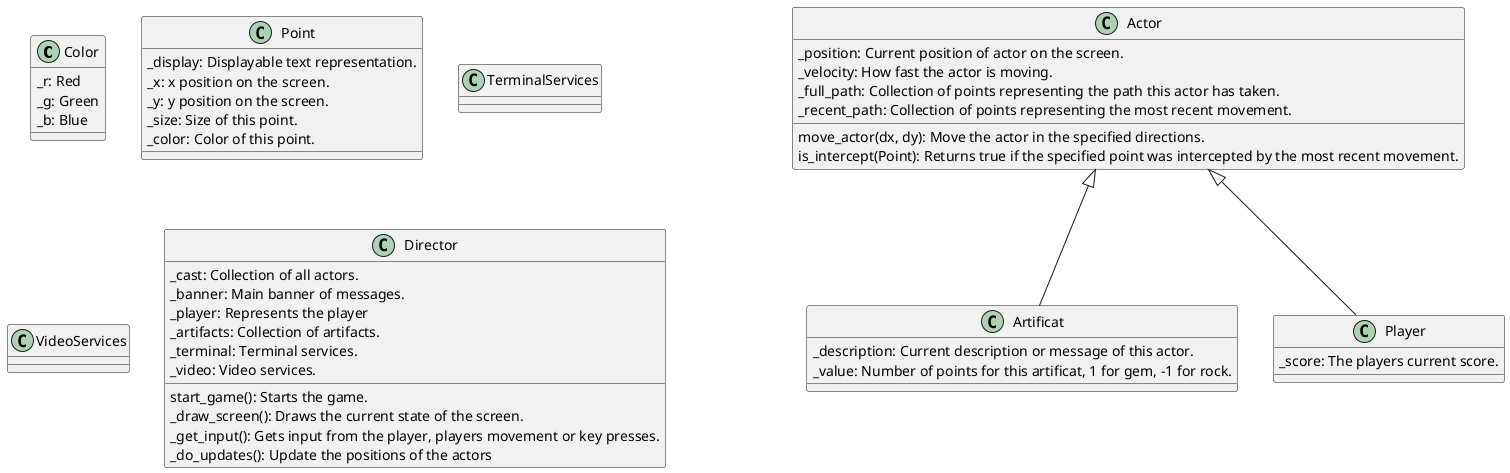 @startuml

class Color {
    _r: Red
    _g: Green
    _b: Blue
}

class Point {
    _display: Displayable text representation.
    _x: x position on the screen.
    _y: y position on the screen.
    _size: Size of this point.
    _color: Color of this point.
}

class Actor {
    _position: Current position of actor on the screen.
    _velocity: How fast the actor is moving.
    _full_path: Collection of points representing the path this actor has taken.
    _recent_path: Collection of points representing the most recent movement.

    move_actor(dx, dy): Move the actor in the specified directions.
    is_intercept(Point): Returns true if the specified point was intercepted by the most recent movement.
}

class Artificat {
    _description: Current description or message of this actor.
    _value: Number of points for this artificat, 1 for gem, -1 for rock.
}

Actor <|-- Artificat 

class Player {
    _score: The players current score.
}

Actor <|-- Player

class TerminalServices {

}

class VideoServices {

}

class Director {
    _cast: Collection of all actors.
    _banner: Main banner of messages.
    _player: Represents the player
    _artifacts: Collection of artifacts.
    _terminal: Terminal services.
    _video: Video services.

    start_game(): Starts the game.
    _draw_screen(): Draws the current state of the screen.
    _get_input(): Gets input from the player, players movement or key presses.
    _do_updates(): Update the positions of the actors
}

@enduml
